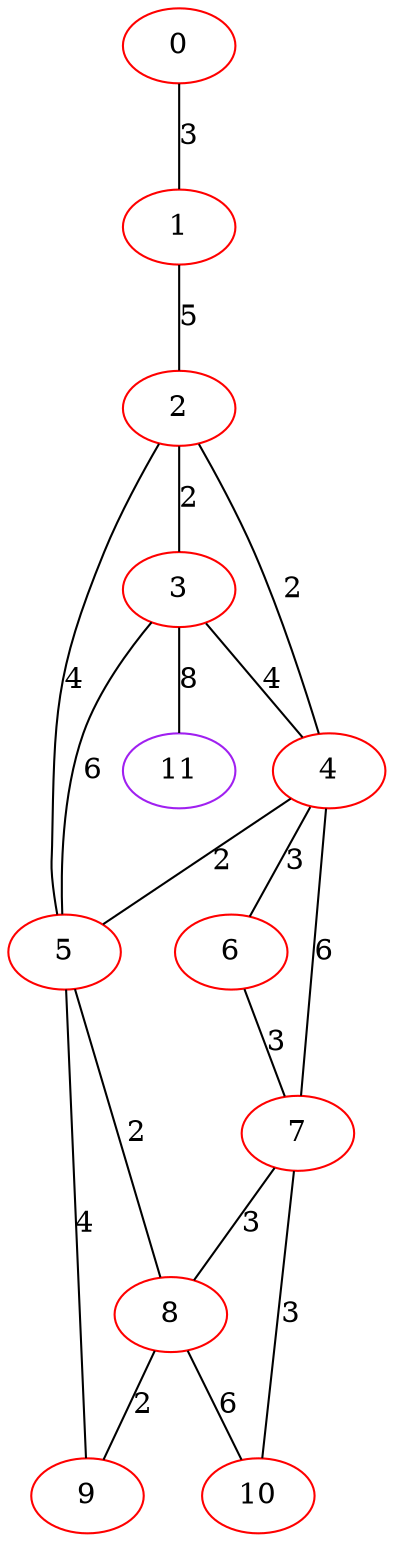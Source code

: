 graph "" {
0 [color=red, weight=1];
1 [color=red, weight=1];
2 [color=red, weight=1];
3 [color=red, weight=1];
4 [color=red, weight=1];
5 [color=red, weight=1];
6 [color=red, weight=1];
7 [color=red, weight=1];
8 [color=red, weight=1];
9 [color=red, weight=1];
10 [color=red, weight=1];
11 [color=purple, weight=4];
0 -- 1  [key=0, label=3];
1 -- 2  [key=0, label=5];
2 -- 3  [key=0, label=2];
2 -- 4  [key=0, label=2];
2 -- 5  [key=0, label=4];
3 -- 11  [key=0, label=8];
3 -- 4  [key=0, label=4];
3 -- 5  [key=0, label=6];
4 -- 5  [key=0, label=2];
4 -- 6  [key=0, label=3];
4 -- 7  [key=0, label=6];
5 -- 8  [key=0, label=2];
5 -- 9  [key=0, label=4];
6 -- 7  [key=0, label=3];
7 -- 8  [key=0, label=3];
7 -- 10  [key=0, label=3];
8 -- 9  [key=0, label=2];
8 -- 10  [key=0, label=6];
}
